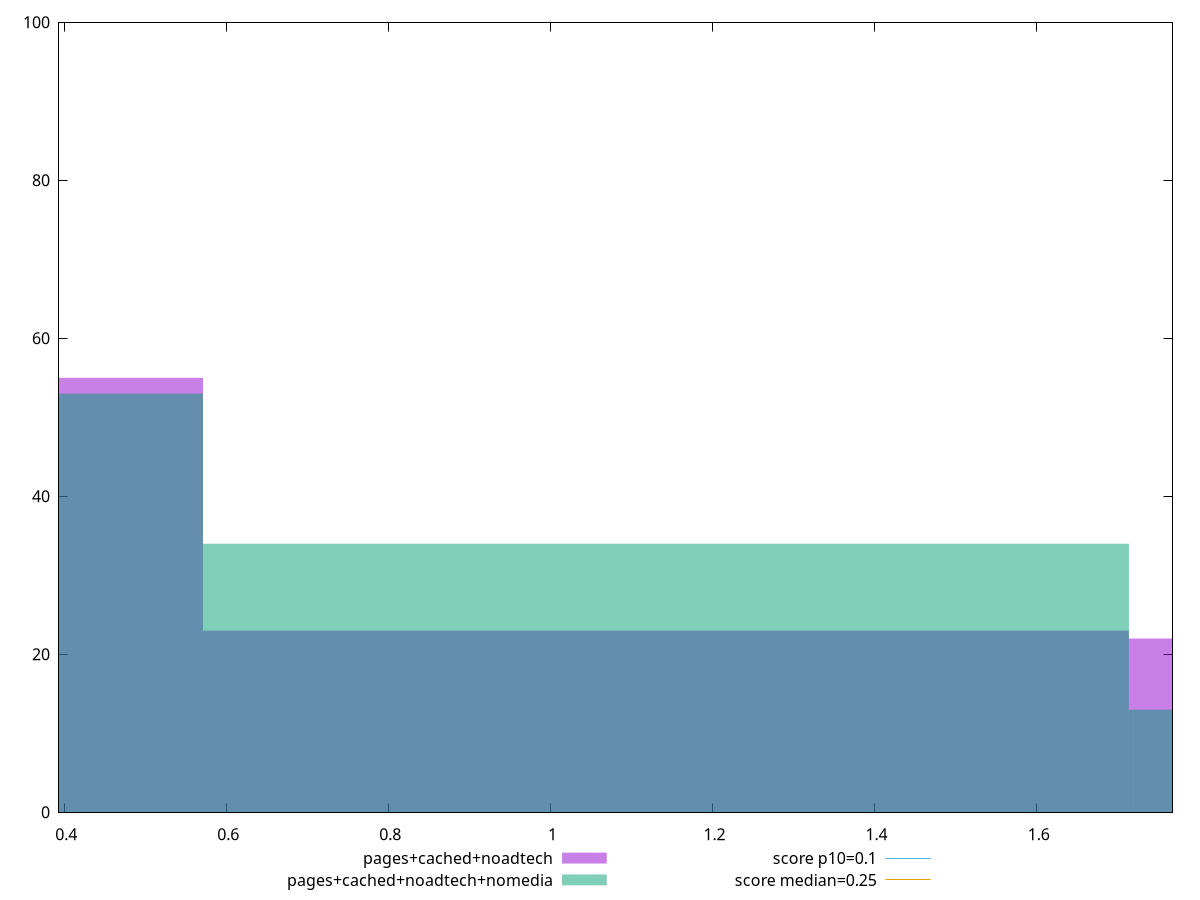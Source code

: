 reset

$pagesCachedNoadtech <<EOF
2.285094783141636 22
0 55
1.142547391570818 23
EOF

$pagesCachedNoadtechNomedia <<EOF
1.142547391570818 34
0 53
2.285094783141636 13
EOF

set key outside below
set boxwidth 1.142547391570818
set xrange [0.39359130859374997:1.7676270548502604]
set yrange [0:100]
set trange [0:100]
set style fill transparent solid 0.5 noborder

set parametric
set terminal svg size 640, 500 enhanced background rgb 'white'
set output "report_00018_2021-02-10T15-25-16.877Z/cumulative-layout-shift/comparison/histogram/2_vs_3.svg"

plot $pagesCachedNoadtech title "pages+cached+noadtech" with boxes, \
     $pagesCachedNoadtechNomedia title "pages+cached+noadtech+nomedia" with boxes, \
     0.1,t title "score p10=0.1", \
     0.25,t title "score median=0.25"

reset
